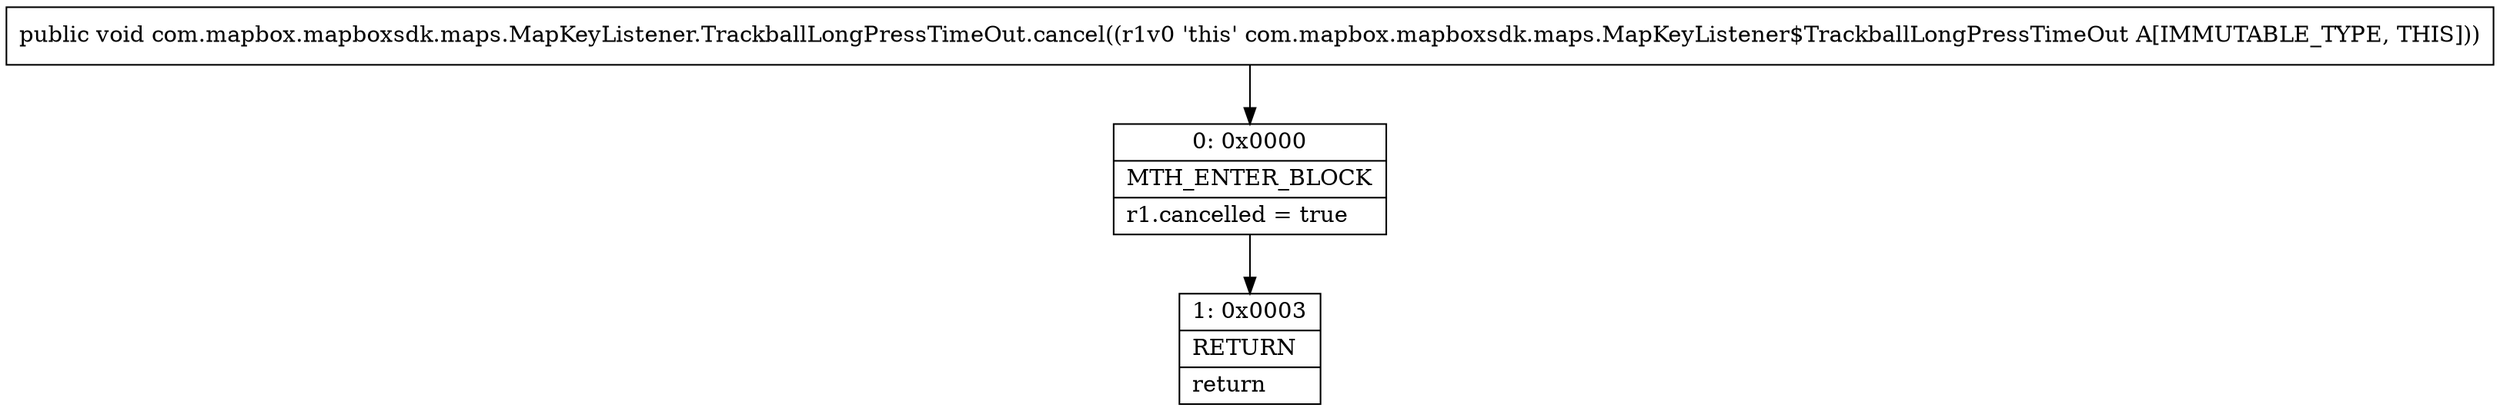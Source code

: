 digraph "CFG forcom.mapbox.mapboxsdk.maps.MapKeyListener.TrackballLongPressTimeOut.cancel()V" {
Node_0 [shape=record,label="{0\:\ 0x0000|MTH_ENTER_BLOCK\l|r1.cancelled = true\l}"];
Node_1 [shape=record,label="{1\:\ 0x0003|RETURN\l|return\l}"];
MethodNode[shape=record,label="{public void com.mapbox.mapboxsdk.maps.MapKeyListener.TrackballLongPressTimeOut.cancel((r1v0 'this' com.mapbox.mapboxsdk.maps.MapKeyListener$TrackballLongPressTimeOut A[IMMUTABLE_TYPE, THIS])) }"];
MethodNode -> Node_0;
Node_0 -> Node_1;
}

